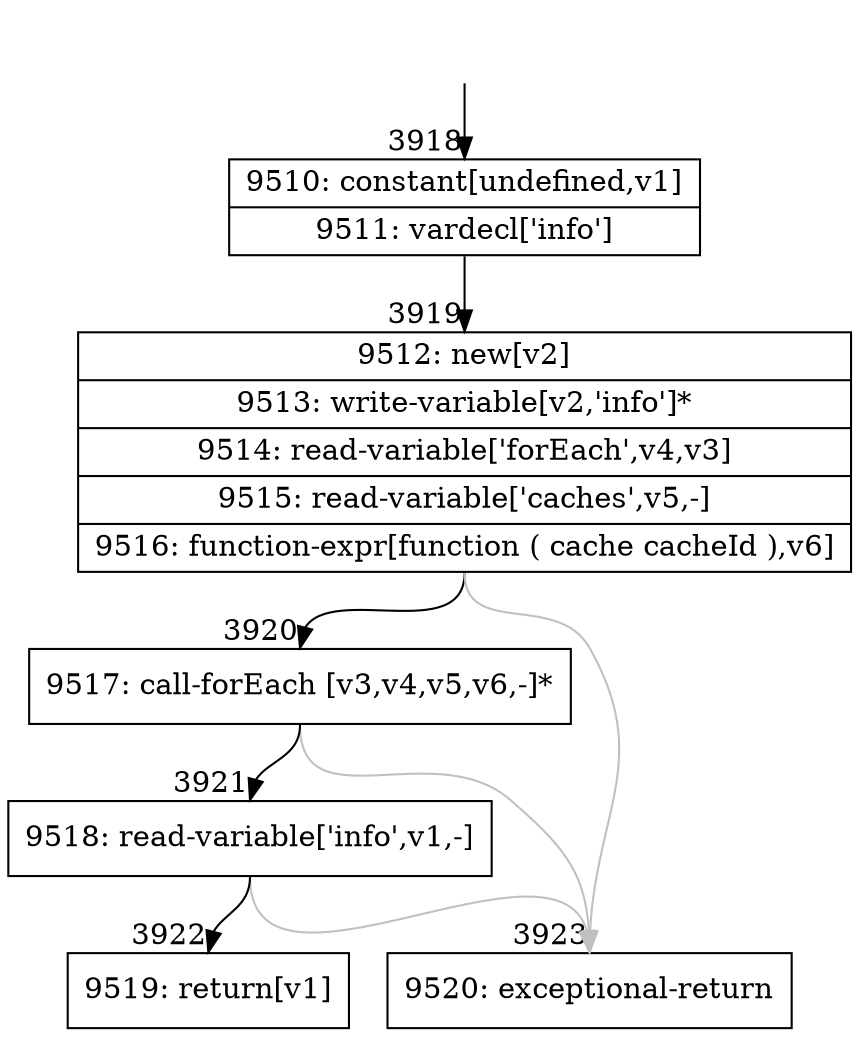 digraph {
rankdir="TD"
BB_entry329[shape=none,label=""];
BB_entry329 -> BB3918 [tailport=s, headport=n, headlabel="    3918"]
BB3918 [shape=record label="{9510: constant[undefined,v1]|9511: vardecl['info']}" ] 
BB3918 -> BB3919 [tailport=s, headport=n, headlabel="      3919"]
BB3919 [shape=record label="{9512: new[v2]|9513: write-variable[v2,'info']*|9514: read-variable['forEach',v4,v3]|9515: read-variable['caches',v5,-]|9516: function-expr[function ( cache cacheId ),v6]}" ] 
BB3919 -> BB3920 [tailport=s, headport=n, headlabel="      3920"]
BB3919 -> BB3923 [tailport=s, headport=n, color=gray, headlabel="      3923"]
BB3920 [shape=record label="{9517: call-forEach [v3,v4,v5,v6,-]*}" ] 
BB3920 -> BB3921 [tailport=s, headport=n, headlabel="      3921"]
BB3920 -> BB3923 [tailport=s, headport=n, color=gray]
BB3921 [shape=record label="{9518: read-variable['info',v1,-]}" ] 
BB3921 -> BB3922 [tailport=s, headport=n, headlabel="      3922"]
BB3921 -> BB3923 [tailport=s, headport=n, color=gray]
BB3922 [shape=record label="{9519: return[v1]}" ] 
BB3923 [shape=record label="{9520: exceptional-return}" ] 
//#$~ 6032
}
